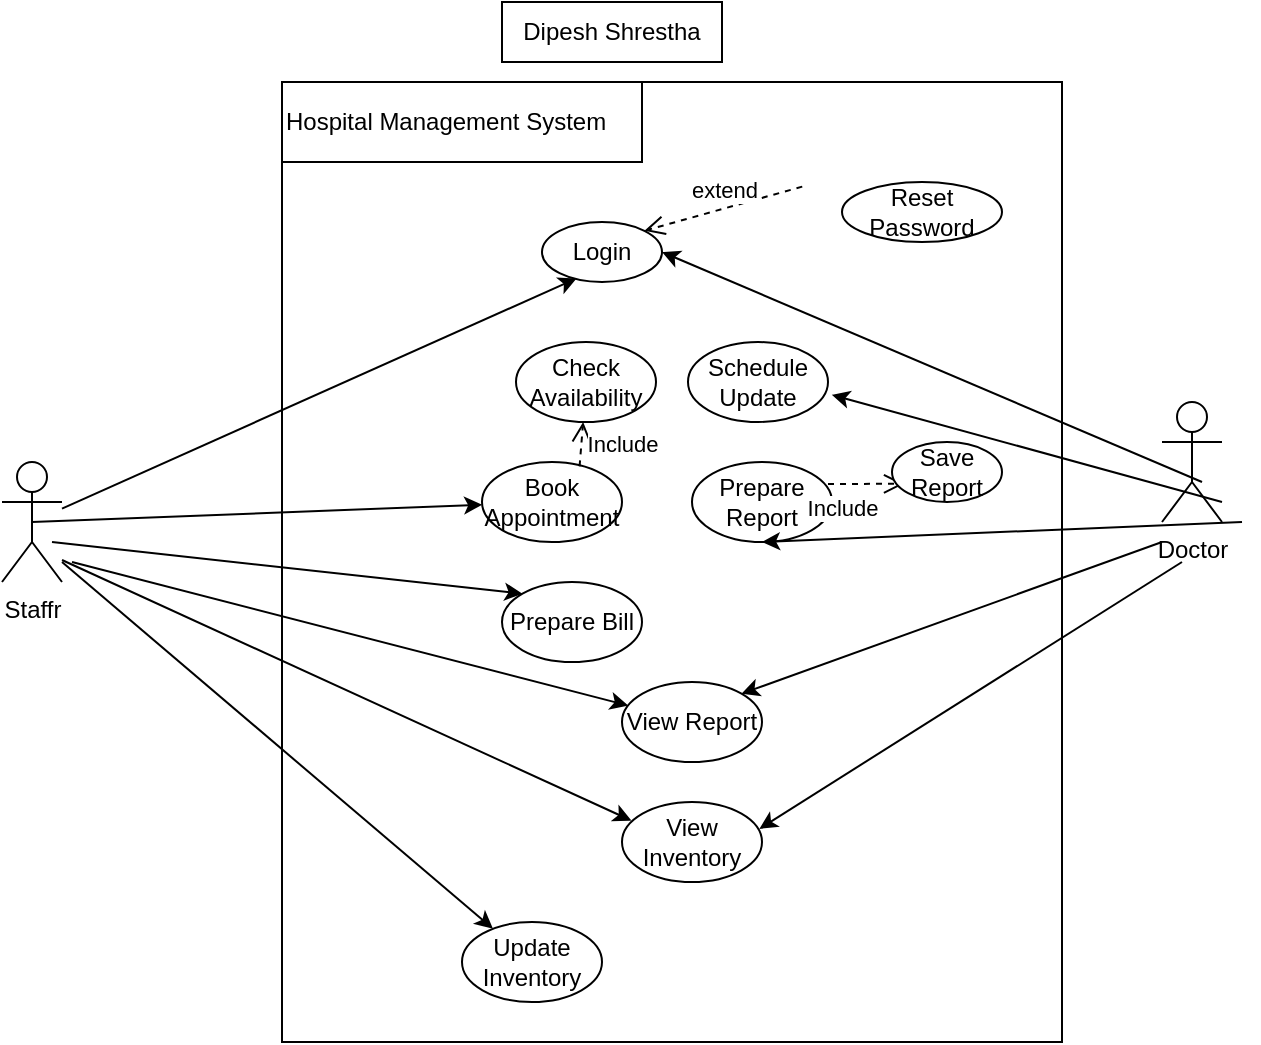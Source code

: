 <mxfile version="24.7.5" pages="2">
  <diagram name="Page-1" id="F8XjVyruuGuQnzPDTRxF">
    <mxGraphModel dx="1343" dy="638" grid="1" gridSize="10" guides="1" tooltips="1" connect="1" arrows="1" fold="1" page="1" pageScale="1" pageWidth="850" pageHeight="1100" math="0" shadow="0">
      <root>
        <mxCell id="0" />
        <mxCell id="1" parent="0" />
        <mxCell id="S3deolAy15Lu4xNFP02_-1" value="" style="html=1;whiteSpace=wrap;" vertex="1" parent="1">
          <mxGeometry x="220" y="50" width="390" height="480" as="geometry" />
        </mxCell>
        <mxCell id="S3deolAy15Lu4xNFP02_-3" value="Hospital Management System" style="html=1;whiteSpace=wrap;align=left;" vertex="1" parent="1">
          <mxGeometry x="220" y="50" width="180" height="40" as="geometry" />
        </mxCell>
        <mxCell id="S3deolAy15Lu4xNFP02_-4" value="Login" style="shape=ellipse;html=1;dashed=0;whiteSpace=wrap;perimeter=ellipsePerimeter;" vertex="1" parent="1">
          <mxGeometry x="350" y="120" width="60" height="30" as="geometry" />
        </mxCell>
        <mxCell id="S3deolAy15Lu4xNFP02_-5" value="Staffr" style="shape=umlActor;verticalLabelPosition=bottom;verticalAlign=top;html=1;" vertex="1" parent="1">
          <mxGeometry x="80" y="240" width="30" height="60" as="geometry" />
        </mxCell>
        <mxCell id="S3deolAy15Lu4xNFP02_-6" value="Doctor" style="shape=umlActor;verticalLabelPosition=bottom;verticalAlign=top;html=1;" vertex="1" parent="1">
          <mxGeometry x="660" y="210" width="30" height="60" as="geometry" />
        </mxCell>
        <mxCell id="S3deolAy15Lu4xNFP02_-7" value="" style="endArrow=classic;html=1;rounded=0;entryX=0.288;entryY=0.94;entryDx=0;entryDy=0;entryPerimeter=0;" edge="1" parent="1" source="S3deolAy15Lu4xNFP02_-5" target="S3deolAy15Lu4xNFP02_-4">
          <mxGeometry width="50" height="50" relative="1" as="geometry">
            <mxPoint x="400" y="340" as="sourcePoint" />
            <mxPoint x="450" y="290" as="targetPoint" />
          </mxGeometry>
        </mxCell>
        <mxCell id="S3deolAy15Lu4xNFP02_-8" value="" style="endArrow=classic;html=1;rounded=0;exitX=0.667;exitY=0.667;exitDx=0;exitDy=0;exitPerimeter=0;entryX=1;entryY=0.5;entryDx=0;entryDy=0;" edge="1" parent="1" source="S3deolAy15Lu4xNFP02_-6" target="S3deolAy15Lu4xNFP02_-4">
          <mxGeometry width="50" height="50" relative="1" as="geometry">
            <mxPoint x="120" y="274" as="sourcePoint" />
            <mxPoint x="379" y="177" as="targetPoint" />
          </mxGeometry>
        </mxCell>
        <mxCell id="S3deolAy15Lu4xNFP02_-10" value="extend" style="html=1;verticalAlign=bottom;endArrow=open;dashed=1;endSize=8;curved=0;rounded=0;entryX=1;entryY=0;entryDx=0;entryDy=0;exitX=0.667;exitY=0.109;exitDx=0;exitDy=0;exitPerimeter=0;" edge="1" parent="1" source="S3deolAy15Lu4xNFP02_-1" target="S3deolAy15Lu4xNFP02_-4">
          <mxGeometry relative="1" as="geometry">
            <mxPoint x="460" y="310" as="sourcePoint" />
            <mxPoint x="380" y="310" as="targetPoint" />
          </mxGeometry>
        </mxCell>
        <mxCell id="S3deolAy15Lu4xNFP02_-11" value="Reset Password" style="shape=ellipse;html=1;dashed=0;whiteSpace=wrap;perimeter=ellipsePerimeter;" vertex="1" parent="1">
          <mxGeometry x="500" y="100" width="80" height="30" as="geometry" />
        </mxCell>
        <mxCell id="S3deolAy15Lu4xNFP02_-12" value="Check Availability" style="shape=ellipse;html=1;dashed=0;whiteSpace=wrap;perimeter=ellipsePerimeter;" vertex="1" parent="1">
          <mxGeometry x="337" y="180" width="70" height="40" as="geometry" />
        </mxCell>
        <mxCell id="S3deolAy15Lu4xNFP02_-13" value="Book Appointment" style="shape=ellipse;html=1;dashed=0;whiteSpace=wrap;perimeter=ellipsePerimeter;" vertex="1" parent="1">
          <mxGeometry x="320" y="240" width="70" height="40" as="geometry" />
        </mxCell>
        <mxCell id="S3deolAy15Lu4xNFP02_-14" value="Schedule Update" style="shape=ellipse;html=1;dashed=0;whiteSpace=wrap;perimeter=ellipsePerimeter;" vertex="1" parent="1">
          <mxGeometry x="423" y="180" width="70" height="40" as="geometry" />
        </mxCell>
        <mxCell id="S3deolAy15Lu4xNFP02_-15" value="Include" style="html=1;verticalAlign=bottom;endArrow=open;dashed=1;endSize=8;curved=0;rounded=0;exitX=0.697;exitY=0.055;exitDx=0;exitDy=0;exitPerimeter=0;" edge="1" parent="1" source="S3deolAy15Lu4xNFP02_-13" target="S3deolAy15Lu4xNFP02_-12">
          <mxGeometry x="-0.657" y="-21" relative="1" as="geometry">
            <mxPoint x="490" y="120" as="sourcePoint" />
            <mxPoint x="411" y="134" as="targetPoint" />
            <mxPoint as="offset" />
          </mxGeometry>
        </mxCell>
        <mxCell id="S3deolAy15Lu4xNFP02_-16" value="Prepare Bill" style="shape=ellipse;html=1;dashed=0;whiteSpace=wrap;perimeter=ellipsePerimeter;" vertex="1" parent="1">
          <mxGeometry x="330" y="300" width="70" height="40" as="geometry" />
        </mxCell>
        <mxCell id="S3deolAy15Lu4xNFP02_-17" value="Prepare Report" style="shape=ellipse;html=1;dashed=0;whiteSpace=wrap;perimeter=ellipsePerimeter;" vertex="1" parent="1">
          <mxGeometry x="425" y="240" width="70" height="40" as="geometry" />
        </mxCell>
        <mxCell id="S3deolAy15Lu4xNFP02_-19" value="Include" style="html=1;verticalAlign=bottom;endArrow=open;dashed=1;endSize=8;curved=0;rounded=0;exitX=0.697;exitY=0.055;exitDx=0;exitDy=0;exitPerimeter=0;entryX=0.11;entryY=0.696;entryDx=0;entryDy=0;entryPerimeter=0;" edge="1" parent="1" target="S3deolAy15Lu4xNFP02_-20">
          <mxGeometry x="-0.657" y="-21" relative="1" as="geometry">
            <mxPoint x="493" y="251" as="sourcePoint" />
            <mxPoint x="495" y="229" as="targetPoint" />
            <mxPoint as="offset" />
          </mxGeometry>
        </mxCell>
        <mxCell id="S3deolAy15Lu4xNFP02_-20" value="Save Report" style="shape=ellipse;html=1;dashed=0;whiteSpace=wrap;perimeter=ellipsePerimeter;" vertex="1" parent="1">
          <mxGeometry x="525" y="230" width="55" height="30" as="geometry" />
        </mxCell>
        <mxCell id="S3deolAy15Lu4xNFP02_-21" value="" style="endArrow=classic;html=1;rounded=0;exitX=0.667;exitY=0.667;exitDx=0;exitDy=0;exitPerimeter=0;entryX=1.027;entryY=0.66;entryDx=0;entryDy=0;entryPerimeter=0;" edge="1" parent="1" target="S3deolAy15Lu4xNFP02_-14">
          <mxGeometry width="50" height="50" relative="1" as="geometry">
            <mxPoint x="690" y="260" as="sourcePoint" />
            <mxPoint x="420" y="145" as="targetPoint" />
          </mxGeometry>
        </mxCell>
        <mxCell id="S3deolAy15Lu4xNFP02_-22" value="" style="endArrow=classic;html=1;rounded=0;exitX=0.667;exitY=0.667;exitDx=0;exitDy=0;exitPerimeter=0;entryX=0.5;entryY=1;entryDx=0;entryDy=0;" edge="1" parent="1" target="S3deolAy15Lu4xNFP02_-17">
          <mxGeometry width="50" height="50" relative="1" as="geometry">
            <mxPoint x="700" y="270" as="sourcePoint" />
            <mxPoint x="505" y="216" as="targetPoint" />
          </mxGeometry>
        </mxCell>
        <mxCell id="S3deolAy15Lu4xNFP02_-23" value="" style="endArrow=classic;html=1;rounded=0;exitX=0.5;exitY=0.5;exitDx=0;exitDy=0;exitPerimeter=0;" edge="1" parent="1" source="S3deolAy15Lu4xNFP02_-5" target="S3deolAy15Lu4xNFP02_-13">
          <mxGeometry width="50" height="50" relative="1" as="geometry">
            <mxPoint x="120" y="273" as="sourcePoint" />
            <mxPoint x="377" y="158" as="targetPoint" />
          </mxGeometry>
        </mxCell>
        <mxCell id="S3deolAy15Lu4xNFP02_-24" value="" style="endArrow=classic;html=1;rounded=0;exitX=0.5;exitY=0.5;exitDx=0;exitDy=0;exitPerimeter=0;entryX=0;entryY=0;entryDx=0;entryDy=0;" edge="1" parent="1" target="S3deolAy15Lu4xNFP02_-16">
          <mxGeometry width="50" height="50" relative="1" as="geometry">
            <mxPoint x="105" y="280" as="sourcePoint" />
            <mxPoint x="330" y="271" as="targetPoint" />
          </mxGeometry>
        </mxCell>
        <mxCell id="S3deolAy15Lu4xNFP02_-25" value="View Report" style="shape=ellipse;html=1;dashed=0;whiteSpace=wrap;perimeter=ellipsePerimeter;" vertex="1" parent="1">
          <mxGeometry x="390" y="350" width="70" height="40" as="geometry" />
        </mxCell>
        <mxCell id="S3deolAy15Lu4xNFP02_-26" value="" style="endArrow=classic;html=1;rounded=0;exitX=0.5;exitY=0.5;exitDx=0;exitDy=0;exitPerimeter=0;" edge="1" parent="1" target="S3deolAy15Lu4xNFP02_-25">
          <mxGeometry width="50" height="50" relative="1" as="geometry">
            <mxPoint x="115" y="290" as="sourcePoint" />
            <mxPoint x="350" y="316" as="targetPoint" />
          </mxGeometry>
        </mxCell>
        <mxCell id="S3deolAy15Lu4xNFP02_-27" value="" style="endArrow=classic;html=1;rounded=0;entryX=1;entryY=0;entryDx=0;entryDy=0;" edge="1" parent="1" target="S3deolAy15Lu4xNFP02_-25">
          <mxGeometry width="50" height="50" relative="1" as="geometry">
            <mxPoint x="660" y="280" as="sourcePoint" />
            <mxPoint x="403" y="372" as="targetPoint" />
          </mxGeometry>
        </mxCell>
        <mxCell id="S3deolAy15Lu4xNFP02_-28" value="View Inventory" style="shape=ellipse;html=1;dashed=0;whiteSpace=wrap;perimeter=ellipsePerimeter;" vertex="1" parent="1">
          <mxGeometry x="390" y="410" width="70" height="40" as="geometry" />
        </mxCell>
        <mxCell id="S3deolAy15Lu4xNFP02_-29" value="Update Inventory" style="shape=ellipse;html=1;dashed=0;whiteSpace=wrap;perimeter=ellipsePerimeter;" vertex="1" parent="1">
          <mxGeometry x="310" y="470" width="70" height="40" as="geometry" />
        </mxCell>
        <mxCell id="S3deolAy15Lu4xNFP02_-30" value="" style="endArrow=classic;html=1;rounded=0;exitX=0.5;exitY=0.5;exitDx=0;exitDy=0;exitPerimeter=0;entryX=0.067;entryY=0.232;entryDx=0;entryDy=0;entryPerimeter=0;" edge="1" parent="1" target="S3deolAy15Lu4xNFP02_-28">
          <mxGeometry width="50" height="50" relative="1" as="geometry">
            <mxPoint x="110" y="289" as="sourcePoint" />
            <mxPoint x="388" y="361" as="targetPoint" />
          </mxGeometry>
        </mxCell>
        <mxCell id="S3deolAy15Lu4xNFP02_-31" value="" style="endArrow=classic;html=1;rounded=0;" edge="1" parent="1" target="S3deolAy15Lu4xNFP02_-29">
          <mxGeometry width="50" height="50" relative="1" as="geometry">
            <mxPoint x="110" y="290" as="sourcePoint" />
            <mxPoint x="413" y="382" as="targetPoint" />
          </mxGeometry>
        </mxCell>
        <mxCell id="S3deolAy15Lu4xNFP02_-34" value="" style="endArrow=classic;html=1;rounded=0;entryX=0.981;entryY=0.336;entryDx=0;entryDy=0;entryPerimeter=0;" edge="1" parent="1" target="S3deolAy15Lu4xNFP02_-28">
          <mxGeometry width="50" height="50" relative="1" as="geometry">
            <mxPoint x="670" y="290" as="sourcePoint" />
            <mxPoint x="460" y="366" as="targetPoint" />
          </mxGeometry>
        </mxCell>
        <mxCell id="S3deolAy15Lu4xNFP02_-35" value="Dipesh Shrestha" style="html=1;whiteSpace=wrap;" vertex="1" parent="1">
          <mxGeometry x="330" y="10" width="110" height="30" as="geometry" />
        </mxCell>
      </root>
    </mxGraphModel>
  </diagram>
  <diagram id="s_zH6CjQT6Ct_SV0mjrF" name="Page-2">
    <mxGraphModel dx="1290" dy="621" grid="1" gridSize="10" guides="1" tooltips="1" connect="1" arrows="1" fold="1" page="1" pageScale="1" pageWidth="850" pageHeight="1100" math="0" shadow="0">
      <root>
        <mxCell id="0" />
        <mxCell id="1" parent="0" />
        <mxCell id="qY2JAgiiEphrk0gXbK8F-1" value="" style="html=1;whiteSpace=wrap;" parent="1" vertex="1">
          <mxGeometry x="220" y="50" width="390" height="590" as="geometry" />
        </mxCell>
        <mxCell id="qY2JAgiiEphrk0gXbK8F-2" value="Ride Sharing System" style="html=1;whiteSpace=wrap;align=left;" parent="1" vertex="1">
          <mxGeometry x="220" y="50" width="180" height="40" as="geometry" />
        </mxCell>
        <mxCell id="qY2JAgiiEphrk0gXbK8F-3" value="Login/registration" style="shape=ellipse;html=1;dashed=0;whiteSpace=wrap;perimeter=ellipsePerimeter;" parent="1" vertex="1">
          <mxGeometry x="297" y="110" width="110" height="40" as="geometry" />
        </mxCell>
        <mxCell id="qY2JAgiiEphrk0gXbK8F-4" value="Customer" style="shape=umlActor;verticalLabelPosition=bottom;verticalAlign=top;html=1;" parent="1" vertex="1">
          <mxGeometry x="80" y="240" width="30" height="60" as="geometry" />
        </mxCell>
        <mxCell id="qY2JAgiiEphrk0gXbK8F-5" value="Driver" style="shape=umlActor;verticalLabelPosition=bottom;verticalAlign=top;html=1;" parent="1" vertex="1">
          <mxGeometry x="690" y="210" width="30" height="60" as="geometry" />
        </mxCell>
        <mxCell id="qY2JAgiiEphrk0gXbK8F-6" value="" style="endArrow=classic;html=1;rounded=0;entryX=0.288;entryY=0.94;entryDx=0;entryDy=0;entryPerimeter=0;" parent="1" source="qY2JAgiiEphrk0gXbK8F-4" target="qY2JAgiiEphrk0gXbK8F-3" edge="1">
          <mxGeometry width="50" height="50" relative="1" as="geometry">
            <mxPoint x="400" y="340" as="sourcePoint" />
            <mxPoint x="450" y="290" as="targetPoint" />
            <Array as="points">
              <mxPoint x="110" y="260" />
            </Array>
          </mxGeometry>
        </mxCell>
        <mxCell id="qY2JAgiiEphrk0gXbK8F-8" value="&amp;lt;&amp;lt;extend&amp;gt;&amp;gt;" style="html=1;verticalAlign=bottom;endArrow=open;dashed=1;endSize=8;curved=0;rounded=0;entryX=1;entryY=0;entryDx=0;entryDy=0;exitX=0.667;exitY=0.109;exitDx=0;exitDy=0;exitPerimeter=0;" parent="1" edge="1">
          <mxGeometry x="0.222" y="-7" relative="1" as="geometry">
            <mxPoint x="480.13" y="103.32" as="sourcePoint" />
            <mxPoint x="401.213" y="125.393" as="targetPoint" />
            <mxPoint as="offset" />
          </mxGeometry>
        </mxCell>
        <mxCell id="qY2JAgiiEphrk0gXbK8F-9" value="Reset Password" style="shape=ellipse;html=1;dashed=0;whiteSpace=wrap;perimeter=ellipsePerimeter;" parent="1" vertex="1">
          <mxGeometry x="480" y="90" width="80" height="30" as="geometry" />
        </mxCell>
        <mxCell id="qY2JAgiiEphrk0gXbK8F-11" value="Book a Ride" style="shape=ellipse;html=1;dashed=0;whiteSpace=wrap;perimeter=ellipsePerimeter;" parent="1" vertex="1">
          <mxGeometry x="310" y="240" width="80" height="40" as="geometry" />
        </mxCell>
        <mxCell id="qY2JAgiiEphrk0gXbK8F-12" value="Select Pickup and Destination point" style="shape=ellipse;html=1;dashed=0;whiteSpace=wrap;perimeter=ellipsePerimeter;" parent="1" vertex="1">
          <mxGeometry x="287" y="190" width="120" height="30" as="geometry" />
        </mxCell>
        <mxCell id="qY2JAgiiEphrk0gXbK8F-14" value="View Ride History" style="shape=ellipse;html=1;dashed=0;whiteSpace=wrap;perimeter=ellipsePerimeter;" parent="1" vertex="1">
          <mxGeometry x="400" y="290" width="70" height="40" as="geometry" />
        </mxCell>
        <mxCell id="qY2JAgiiEphrk0gXbK8F-19" value="" style="endArrow=classic;html=1;rounded=0;exitX=0;exitY=0.333;exitDx=0;exitDy=0;exitPerimeter=0;" parent="1" source="qY2JAgiiEphrk0gXbK8F-5" target="qY2JAgiiEphrk0gXbK8F-3" edge="1">
          <mxGeometry width="50" height="50" relative="1" as="geometry">
            <mxPoint x="700" y="270" as="sourcePoint" />
            <mxPoint x="460" y="280" as="targetPoint" />
          </mxGeometry>
        </mxCell>
        <mxCell id="qY2JAgiiEphrk0gXbK8F-20" value="" style="endArrow=classic;html=1;rounded=0;exitX=0.5;exitY=0.5;exitDx=0;exitDy=0;exitPerimeter=0;" parent="1" source="qY2JAgiiEphrk0gXbK8F-4" target="qY2JAgiiEphrk0gXbK8F-11" edge="1">
          <mxGeometry width="50" height="50" relative="1" as="geometry">
            <mxPoint x="120" y="273" as="sourcePoint" />
            <mxPoint x="377" y="158" as="targetPoint" />
          </mxGeometry>
        </mxCell>
        <mxCell id="qY2JAgiiEphrk0gXbK8F-21" value="" style="endArrow=classic;html=1;rounded=0;exitX=0.524;exitY=0.656;exitDx=0;exitDy=0;exitPerimeter=0;entryX=0;entryY=0;entryDx=0;entryDy=0;" parent="1" source="qY2JAgiiEphrk0gXbK8F-4" target="qY2JAgiiEphrk0gXbK8F-14" edge="1">
          <mxGeometry width="50" height="50" relative="1" as="geometry">
            <mxPoint x="105" y="280" as="sourcePoint" />
            <mxPoint x="330" y="271" as="targetPoint" />
          </mxGeometry>
        </mxCell>
        <mxCell id="qY2JAgiiEphrk0gXbK8F-22" value="Rate and Review" style="shape=ellipse;html=1;dashed=0;whiteSpace=wrap;perimeter=ellipsePerimeter;" parent="1" vertex="1">
          <mxGeometry x="300" y="320" width="70" height="40" as="geometry" />
        </mxCell>
        <mxCell id="qY2JAgiiEphrk0gXbK8F-23" value="" style="endArrow=classic;html=1;rounded=0;exitX=0.625;exitY=0.687;exitDx=0;exitDy=0;exitPerimeter=0;" parent="1" source="qY2JAgiiEphrk0gXbK8F-4" target="qY2JAgiiEphrk0gXbK8F-22" edge="1">
          <mxGeometry width="50" height="50" relative="1" as="geometry">
            <mxPoint x="115" y="290" as="sourcePoint" />
            <mxPoint x="350" y="316" as="targetPoint" />
          </mxGeometry>
        </mxCell>
        <mxCell id="qY2JAgiiEphrk0gXbK8F-24" value="" style="endArrow=classic;html=1;rounded=0;entryX=1;entryY=0.5;entryDx=0;entryDy=0;exitX=0.333;exitY=0.333;exitDx=0;exitDy=0;exitPerimeter=0;" parent="1" source="qY2JAgiiEphrk0gXbK8F-5" target="qY2JAgiiEphrk0gXbK8F-14" edge="1">
          <mxGeometry width="50" height="50" relative="1" as="geometry">
            <mxPoint x="660" y="230" as="sourcePoint" />
            <mxPoint x="403" y="372" as="targetPoint" />
          </mxGeometry>
        </mxCell>
        <mxCell id="qY2JAgiiEphrk0gXbK8F-25" value="Manage Profile" style="shape=ellipse;html=1;dashed=0;whiteSpace=wrap;perimeter=ellipsePerimeter;" parent="1" vertex="1">
          <mxGeometry x="390" y="390" width="70" height="40" as="geometry" />
        </mxCell>
        <mxCell id="qY2JAgiiEphrk0gXbK8F-26" value="Fare Info" style="shape=ellipse;html=1;dashed=0;whiteSpace=wrap;perimeter=ellipsePerimeter;" parent="1" vertex="1">
          <mxGeometry x="370" y="450" width="70" height="40" as="geometry" />
        </mxCell>
        <mxCell id="qY2JAgiiEphrk0gXbK8F-27" value="" style="endArrow=classic;html=1;rounded=0;exitX=0.511;exitY=0.675;exitDx=0;exitDy=0;exitPerimeter=0;entryX=0.067;entryY=0.232;entryDx=0;entryDy=0;entryPerimeter=0;" parent="1" source="qY2JAgiiEphrk0gXbK8F-4" target="qY2JAgiiEphrk0gXbK8F-25" edge="1">
          <mxGeometry width="50" height="50" relative="1" as="geometry">
            <mxPoint x="110" y="289" as="sourcePoint" />
            <mxPoint x="388" y="361" as="targetPoint" />
          </mxGeometry>
        </mxCell>
        <mxCell id="qY2JAgiiEphrk0gXbK8F-28" value="" style="endArrow=classic;html=1;rounded=0;exitX=0.575;exitY=0.725;exitDx=0;exitDy=0;exitPerimeter=0;" parent="1" source="qY2JAgiiEphrk0gXbK8F-4" target="qY2JAgiiEphrk0gXbK8F-26" edge="1">
          <mxGeometry width="50" height="50" relative="1" as="geometry">
            <mxPoint x="110" y="290" as="sourcePoint" />
            <mxPoint x="413" y="382" as="targetPoint" />
          </mxGeometry>
        </mxCell>
        <mxCell id="qY2JAgiiEphrk0gXbK8F-29" value="" style="endArrow=classic;html=1;rounded=0;entryX=0.981;entryY=0.336;entryDx=0;entryDy=0;entryPerimeter=0;exitX=0.5;exitY=0.5;exitDx=0;exitDy=0;exitPerimeter=0;" parent="1" source="qY2JAgiiEphrk0gXbK8F-5" target="qY2JAgiiEphrk0gXbK8F-25" edge="1">
          <mxGeometry width="50" height="50" relative="1" as="geometry">
            <mxPoint x="690" y="320" as="sourcePoint" />
            <mxPoint x="460" y="366" as="targetPoint" />
          </mxGeometry>
        </mxCell>
        <mxCell id="qY2JAgiiEphrk0gXbK8F-32" value="&amp;lt;&amp;lt;include&amp;gt;&amp;gt;" style="html=1;verticalAlign=bottom;endArrow=open;dashed=1;endSize=8;curved=0;rounded=0;entryX=0.5;entryY=1;entryDx=0;entryDy=0;exitX=0.5;exitY=0;exitDx=0;exitDy=0;" parent="1" edge="1">
          <mxGeometry x="-0.428" y="39" relative="1" as="geometry">
            <mxPoint x="349" y="240" as="sourcePoint" />
            <mxPoint x="346.0" y="220" as="targetPoint" />
            <mxPoint as="offset" />
          </mxGeometry>
        </mxCell>
        <mxCell id="qY2JAgiiEphrk0gXbK8F-33" value="Accept/Reject Ride" style="shape=ellipse;html=1;dashed=0;whiteSpace=wrap;perimeter=ellipsePerimeter;" parent="1" vertex="1">
          <mxGeometry x="490" y="210" width="85.79" height="40" as="geometry" />
        </mxCell>
        <mxCell id="qY2JAgiiEphrk0gXbK8F-34" value="&amp;lt;&amp;lt;extend&amp;gt;&amp;gt;" style="html=1;verticalAlign=bottom;endArrow=open;dashed=1;endSize=8;curved=0;rounded=0;entryX=0.959;entryY=0.322;entryDx=0;entryDy=0;exitX=0.667;exitY=0.109;exitDx=0;exitDy=0;exitPerimeter=0;entryPerimeter=0;" parent="1" target="qY2JAgiiEphrk0gXbK8F-11" edge="1">
          <mxGeometry x="0.222" y="-7" relative="1" as="geometry">
            <mxPoint x="485.92" y="233.32" as="sourcePoint" />
            <mxPoint x="407.003" y="255.393" as="targetPoint" />
            <mxPoint as="offset" />
          </mxGeometry>
        </mxCell>
        <mxCell id="qY2JAgiiEphrk0gXbK8F-35" value="" style="endArrow=classic;html=1;rounded=0;entryX=1;entryY=1;entryDx=0;entryDy=0;exitX=0;exitY=0.333;exitDx=0;exitDy=0;exitPerimeter=0;" parent="1" source="qY2JAgiiEphrk0gXbK8F-5" target="qY2JAgiiEphrk0gXbK8F-33" edge="1">
          <mxGeometry width="50" height="50" relative="1" as="geometry">
            <mxPoint x="670" y="290" as="sourcePoint" />
            <mxPoint x="480" y="320" as="targetPoint" />
          </mxGeometry>
        </mxCell>
        <mxCell id="qY2JAgiiEphrk0gXbK8F-36" value="" style="endArrow=classic;html=1;rounded=0;entryX=1;entryY=0.5;entryDx=0;entryDy=0;exitX=0;exitY=1;exitDx=0;exitDy=0;exitPerimeter=0;" parent="1" source="qY2JAgiiEphrk0gXbK8F-5" target="qY2JAgiiEphrk0gXbK8F-26" edge="1">
          <mxGeometry width="50" height="50" relative="1" as="geometry">
            <mxPoint x="680" y="300" as="sourcePoint" />
            <mxPoint x="469" y="413" as="targetPoint" />
          </mxGeometry>
        </mxCell>
        <mxCell id="qY2JAgiiEphrk0gXbK8F-37" value="End Ride" style="shape=ellipse;html=1;dashed=0;whiteSpace=wrap;perimeter=ellipsePerimeter;" parent="1" vertex="1">
          <mxGeometry x="490" y="490" width="70" height="30" as="geometry" />
        </mxCell>
        <mxCell id="qY2JAgiiEphrk0gXbK8F-38" value="Start Ride" style="shape=ellipse;html=1;dashed=0;whiteSpace=wrap;perimeter=ellipsePerimeter;" parent="1" vertex="1">
          <mxGeometry x="490" y="430" width="70" height="30" as="geometry" />
        </mxCell>
        <mxCell id="qY2JAgiiEphrk0gXbK8F-39" value="" style="endArrow=classic;html=1;rounded=0;entryX=1;entryY=0;entryDx=0;entryDy=0;exitX=0.417;exitY=0.576;exitDx=0;exitDy=0;exitPerimeter=0;" parent="1" source="qY2JAgiiEphrk0gXbK8F-5" target="qY2JAgiiEphrk0gXbK8F-38" edge="1">
          <mxGeometry width="50" height="50" relative="1" as="geometry">
            <mxPoint x="670" y="280" as="sourcePoint" />
            <mxPoint x="450" y="480" as="targetPoint" />
          </mxGeometry>
        </mxCell>
        <mxCell id="qY2JAgiiEphrk0gXbK8F-40" value="&amp;lt;&amp;lt;include&amp;gt;&amp;gt;" style="html=1;verticalAlign=bottom;endArrow=open;dashed=1;endSize=8;curved=0;rounded=0;entryX=0.5;entryY=0;entryDx=0;entryDy=0;exitX=0.5;exitY=1;exitDx=0;exitDy=0;" parent="1" source="qY2JAgiiEphrk0gXbK8F-38" target="qY2JAgiiEphrk0gXbK8F-37" edge="1">
          <mxGeometry x="0.222" y="-7" relative="1" as="geometry">
            <mxPoint x="495.92" y="243.32" as="sourcePoint" />
            <mxPoint x="397" y="263" as="targetPoint" />
            <mxPoint as="offset" />
          </mxGeometry>
        </mxCell>
        <mxCell id="qY2JAgiiEphrk0gXbK8F-41" value="Cancel Ride" style="shape=ellipse;html=1;dashed=0;whiteSpace=wrap;perimeter=ellipsePerimeter;" parent="1" vertex="1">
          <mxGeometry x="380" y="510" width="70" height="30" as="geometry" />
        </mxCell>
        <mxCell id="qY2JAgiiEphrk0gXbK8F-42" value="" style="endArrow=classic;html=1;rounded=0;entryX=0;entryY=0.5;entryDx=0;entryDy=0;" parent="1" target="qY2JAgiiEphrk0gXbK8F-41" edge="1">
          <mxGeometry width="50" height="50" relative="1" as="geometry">
            <mxPoint x="120" y="300" as="sourcePoint" />
            <mxPoint x="391" y="465" as="targetPoint" />
            <Array as="points">
              <mxPoint x="100" y="290" />
              <mxPoint x="120" y="300" />
            </Array>
          </mxGeometry>
        </mxCell>
        <mxCell id="qY2JAgiiEphrk0gXbK8F-43" value="&amp;lt;&amp;lt;extend&amp;gt;&amp;gt;" style="html=1;verticalAlign=bottom;endArrow=open;dashed=1;endSize=8;curved=0;rounded=0;entryX=0.959;entryY=0.322;entryDx=0;entryDy=0;exitX=0.089;exitY=0.66;exitDx=0;exitDy=0;exitPerimeter=0;entryPerimeter=0;" parent="1" source="qY2JAgiiEphrk0gXbK8F-38" edge="1">
          <mxGeometry x="0.126" y="22" relative="1" as="geometry">
            <mxPoint x="523.92" y="490.0" as="sourcePoint" />
            <mxPoint x="425" y="509.68" as="targetPoint" />
            <mxPoint y="-1" as="offset" />
          </mxGeometry>
        </mxCell>
        <mxCell id="qY2JAgiiEphrk0gXbK8F-44" value="Negotiate Fare" style="shape=ellipse;html=1;dashed=0;whiteSpace=wrap;perimeter=ellipsePerimeter;" parent="1" vertex="1">
          <mxGeometry x="310" y="390" width="70" height="30" as="geometry" />
        </mxCell>
        <mxCell id="qY2JAgiiEphrk0gXbK8F-45" value="&amp;lt;&amp;lt;extend&amp;gt;&amp;gt;" style="html=1;verticalAlign=bottom;endArrow=open;dashed=1;endSize=8;curved=0;rounded=0;entryX=0.694;entryY=1.033;entryDx=0;entryDy=0;exitX=0.5;exitY=0;exitDx=0;exitDy=0;entryPerimeter=0;" parent="1" target="qY2JAgiiEphrk0gXbK8F-44" edge="1">
          <mxGeometry x="-0.331" y="2" relative="1" as="geometry">
            <mxPoint x="393" y="450" as="sourcePoint" />
            <mxPoint x="352.46" y="415.14" as="targetPoint" />
            <mxPoint as="offset" />
          </mxGeometry>
        </mxCell>
        <mxCell id="qY2JAgiiEphrk0gXbK8F-46" value="Admin Dashboard" style="shape=ellipse;html=1;dashed=0;whiteSpace=wrap;perimeter=ellipsePerimeter;" parent="1" vertex="1">
          <mxGeometry x="230" y="530" width="120" height="30" as="geometry" />
        </mxCell>
        <mxCell id="qY2JAgiiEphrk0gXbK8F-47" value="Monitor Ride Activities" style="shape=ellipse;html=1;dashed=0;whiteSpace=wrap;perimeter=ellipsePerimeter;" parent="1" vertex="1">
          <mxGeometry x="215" y="480" width="120" height="30" as="geometry" />
        </mxCell>
        <mxCell id="qY2JAgiiEphrk0gXbK8F-48" value="Manage User Account" style="shape=ellipse;html=1;dashed=0;whiteSpace=wrap;perimeter=ellipsePerimeter;" parent="1" vertex="1">
          <mxGeometry x="247.5" y="580" width="125" height="30" as="geometry" />
        </mxCell>
        <mxCell id="qY2JAgiiEphrk0gXbK8F-50" value="Create Promo Code" style="shape=ellipse;html=1;dashed=0;whiteSpace=wrap;perimeter=ellipsePerimeter;" parent="1" vertex="1">
          <mxGeometry x="390" y="560" width="125" height="30" as="geometry" />
        </mxCell>
        <mxCell id="qY2JAgiiEphrk0gXbK8F-51" value="Administrator" style="shape=umlActor;verticalLabelPosition=bottom;verticalAlign=top;html=1;" parent="1" vertex="1">
          <mxGeometry x="90" y="520" width="30" height="60" as="geometry" />
        </mxCell>
        <mxCell id="qY2JAgiiEphrk0gXbK8F-52" value="" style="endArrow=classic;html=1;rounded=0;" parent="1" target="qY2JAgiiEphrk0gXbK8F-46" edge="1">
          <mxGeometry width="50" height="50" relative="1" as="geometry">
            <mxPoint x="120" y="540" as="sourcePoint" />
            <mxPoint x="380" y="765" as="targetPoint" />
          </mxGeometry>
        </mxCell>
        <mxCell id="qY2JAgiiEphrk0gXbK8F-56" value="" style="endArrow=classic;html=1;rounded=0;entryX=0.259;entryY=0.233;entryDx=0;entryDy=0;entryPerimeter=0;" parent="1" target="qY2JAgiiEphrk0gXbK8F-48" edge="1">
          <mxGeometry width="50" height="50" relative="1" as="geometry">
            <mxPoint x="120" y="540" as="sourcePoint" />
            <mxPoint x="257" y="565" as="targetPoint" />
          </mxGeometry>
        </mxCell>
        <mxCell id="qY2JAgiiEphrk0gXbK8F-57" value="" style="endArrow=classic;html=1;rounded=0;entryX=0;entryY=0.5;entryDx=0;entryDy=0;" parent="1" target="qY2JAgiiEphrk0gXbK8F-47" edge="1">
          <mxGeometry width="50" height="50" relative="1" as="geometry">
            <mxPoint x="130" y="540" as="sourcePoint" />
            <mxPoint x="290" y="597" as="targetPoint" />
          </mxGeometry>
        </mxCell>
        <mxCell id="qY2JAgiiEphrk0gXbK8F-58" value="" style="endArrow=classic;html=1;rounded=0;entryX=0;entryY=1;entryDx=0;entryDy=0;" parent="1" target="qY2JAgiiEphrk0gXbK8F-50" edge="1">
          <mxGeometry width="50" height="50" relative="1" as="geometry">
            <mxPoint x="130" y="540" as="sourcePoint" />
            <mxPoint x="225" y="505" as="targetPoint" />
          </mxGeometry>
        </mxCell>
      </root>
    </mxGraphModel>
  </diagram>
</mxfile>
